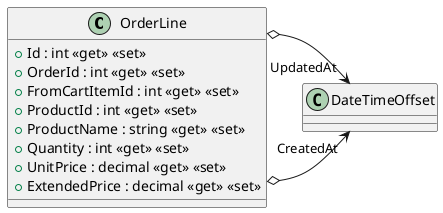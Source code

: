 @startuml
class OrderLine {
    + Id : int <<get>> <<set>>
    + OrderId : int <<get>> <<set>>
    + FromCartItemId : int <<get>> <<set>>
    + ProductId : int <<get>> <<set>>
    + ProductName : string <<get>> <<set>>
    + Quantity : int <<get>> <<set>>
    + UnitPrice : decimal <<get>> <<set>>
    + ExtendedPrice : decimal <<get>> <<set>>
}
OrderLine o-> "CreatedAt" DateTimeOffset
OrderLine o-> "UpdatedAt" DateTimeOffset
@enduml
